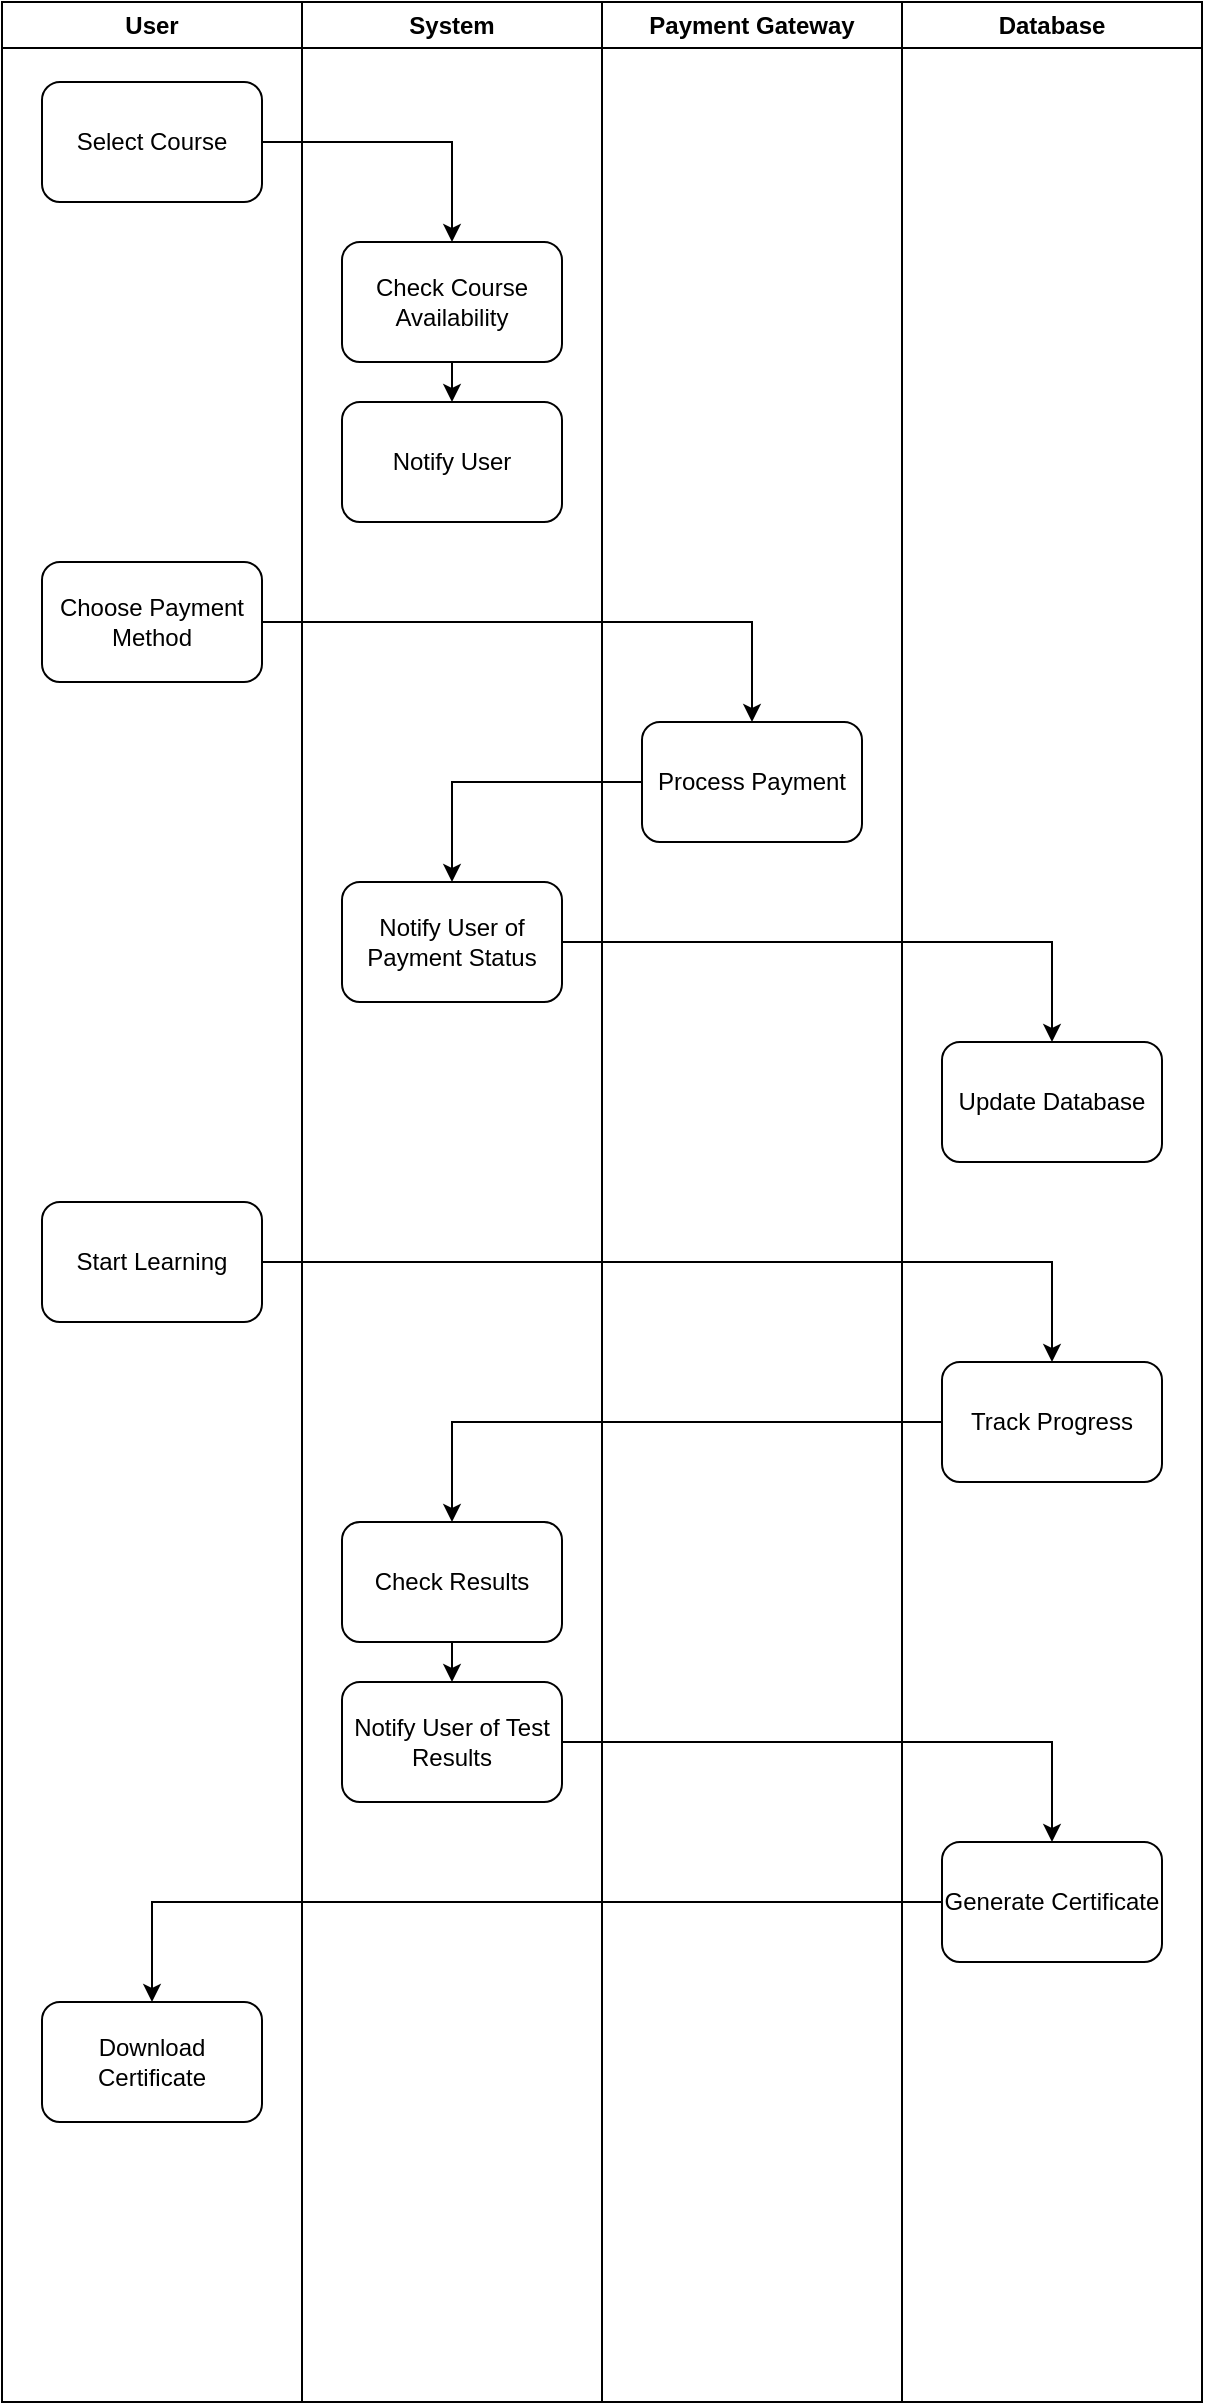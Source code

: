 <mxfile>
  <diagram name="Online Course Sequence Diagram">
    <mxGraphModel dx="1300" dy="1300" grid="1" gridSize="10" guides="1" tooltips="1" connect="1" arrows="1" fold="1" page="1" pageScale="1" pageWidth="827" pageHeight="1169" math="0" shadow="0">
      <root>
        <mxCell id="0" />
        <mxCell id="1" parent="0" />
        <!-- Swimlanes -->
        <mxCell id="2" value="User" style="swimlane;whiteSpace=wrap;html=1;" vertex="1" parent="1">
          <mxGeometry x="0" y="0" width="150" height="1200" as="geometry" />
        </mxCell>
        <mxCell id="3" value="System" style="swimlane;whiteSpace=wrap;html=1;" vertex="1" parent="1">
          <mxGeometry x="150" y="0" width="150" height="1200" as="geometry" />
        </mxCell>
        <mxCell id="4" value="Payment Gateway" style="swimlane;whiteSpace=wrap;html=1;" vertex="1" parent="1">
          <mxGeometry x="300" y="0" width="150" height="1200" as="geometry" />
        </mxCell>
        <mxCell id="5" value="Database" style="swimlane;whiteSpace=wrap;html=1;" vertex="1" parent="1">
          <mxGeometry x="450" y="0" width="150" height="1200" as="geometry" />
        </mxCell>
        <!-- Actions -->
        <mxCell id="6" value="Select Course" style="rounded=1;whiteSpace=wrap;html=1;" vertex="1" parent="2">
          <mxGeometry x="20" y="40" width="110" height="60" as="geometry" />
        </mxCell>
        <mxCell id="7" value="Check Course Availability" style="rounded=1;whiteSpace=wrap;html=1;" vertex="1" parent="3">
          <mxGeometry x="20" y="120" width="110" height="60" as="geometry" />
        </mxCell>
        <mxCell id="8" value="Notify User" style="rounded=1;whiteSpace=wrap;html=1;" vertex="1" parent="3">
          <mxGeometry x="20" y="200" width="110" height="60" as="geometry" />
        </mxCell>
        <mxCell id="9" value="Choose Payment Method" style="rounded=1;whiteSpace=wrap;html=1;" vertex="1" parent="2">
          <mxGeometry x="20" y="280" width="110" height="60" as="geometry" />
        </mxCell>
        <mxCell id="10" value="Process Payment" style="rounded=1;whiteSpace=wrap;html=1;" vertex="1" parent="4">
          <mxGeometry x="20" y="360" width="110" height="60" as="geometry" />
        </mxCell>
        <mxCell id="11" value="Notify User of Payment Status" style="rounded=1;whiteSpace=wrap;html=1;" vertex="1" parent="3">
          <mxGeometry x="20" y="440" width="110" height="60" as="geometry" />
        </mxCell>
        <mxCell id="12" value="Update Database" style="rounded=1;whiteSpace=wrap;html=1;" vertex="1" parent="5">
          <mxGeometry x="20" y="520" width="110" height="60" as="geometry" />
        </mxCell>
        <mxCell id="13" value="Start Learning" style="rounded=1;whiteSpace=wrap;html=1;" vertex="1" parent="2">
          <mxGeometry x="20" y="600" width="110" height="60" as="geometry" />
        </mxCell>
        <mxCell id="14" value="Track Progress" style="rounded=1;whiteSpace=wrap;html=1;" vertex="1" parent="5">
          <mxGeometry x="20" y="680" width="110" height="60" as="geometry" />
        </mxCell>
        <mxCell id="15" value="Check Results" style="rounded=1;whiteSpace=wrap;html=1;" vertex="1" parent="3">
          <mxGeometry x="20" y="760" width="110" height="60" as="geometry" />
        </mxCell>
        <mxCell id="16" value="Notify User of Test Results" style="rounded=1;whiteSpace=wrap;html=1;" vertex="1" parent="3">
          <mxGeometry x="20" y="840" width="110" height="60" as="geometry" />
        </mxCell>
        <mxCell id="17" value="Generate Certificate" style="rounded=1;whiteSpace=wrap;html=1;" vertex="1" parent="5">
          <mxGeometry x="20" y="920" width="110" height="60" as="geometry" />
        </mxCell>
        <mxCell id="18" value="Download Certificate" style="rounded=1;whiteSpace=wrap;html=1;" vertex="1" parent="2">
          <mxGeometry x="20" y="1000" width="110" height="60" as="geometry" />
        </mxCell>
        <!-- Connections -->
        <mxCell id="19" style="edgeStyle=orthogonalEdgeStyle;rounded=0;html=1;" edge="1" source="6" target="7" parent="1">
          <mxGeometry relative="1" as="geometry" />
        </mxCell>
        <mxCell id="20" style="edgeStyle=orthogonalEdgeStyle;rounded=0;html=1;" edge="1" source="7" target="8" parent="1">
          <mxGeometry relative="1" as="geometry" />
        </mxCell>
        <mxCell id="21" style="edgeStyle=orthogonalEdgeStyle;rounded=0;html=1;" edge="1" source="9" target="10" parent="1">
          <mxGeometry relative="1" as="geometry" />
        </mxCell>
        <mxCell id="22" style="edgeStyle=orthogonalEdgeStyle;rounded=0;html=1;" edge="1" source="10" target="11" parent="1">
          <mxGeometry relative="1" as="geometry" />
        </mxCell>
        <mxCell id="23" style="edgeStyle=orthogonalEdgeStyle;rounded=0;html=1;" edge="1" source="11" target="12" parent="1">
          <mxGeometry relative="1" as="geometry" />
        </mxCell>
        <mxCell id="24" style="edgeStyle=orthogonalEdgeStyle;rounded=0;html=1;" edge="1" source="13" target="14" parent="1">
          <mxGeometry relative="1" as="geometry" />
        </mxCell>
        <mxCell id="25" style="edgeStyle=orthogonalEdgeStyle;rounded=0;html=1;" edge="1" source="14" target="15" parent="1">
          <mxGeometry relative="1" as="geometry" />
        </mxCell>
        <mxCell id="26" style="edgeStyle=orthogonalEdgeStyle;rounded=0;html=1;" edge="1" source="15" target="16" parent="1">
          <mxGeometry relative="1" as="geometry" />
        </mxCell>
        <mxCell id="27" style="edgeStyle=orthogonalEdgeStyle;rounded=0;html=1;" edge="1" source="16" target="17" parent="1">
          <mxGeometry relative="1" as="geometry" />
        </mxCell>
        <mxCell id="28" style="edgeStyle=orthogonalEdgeStyle;rounded=0;html=1;" edge="1" source="17" target="18" parent="1">
          <mxGeometry relative="1" as="geometry" />
        </mxCell>
      </root>
    </mxGraphModel>
  </diagram>
</mxfile>
